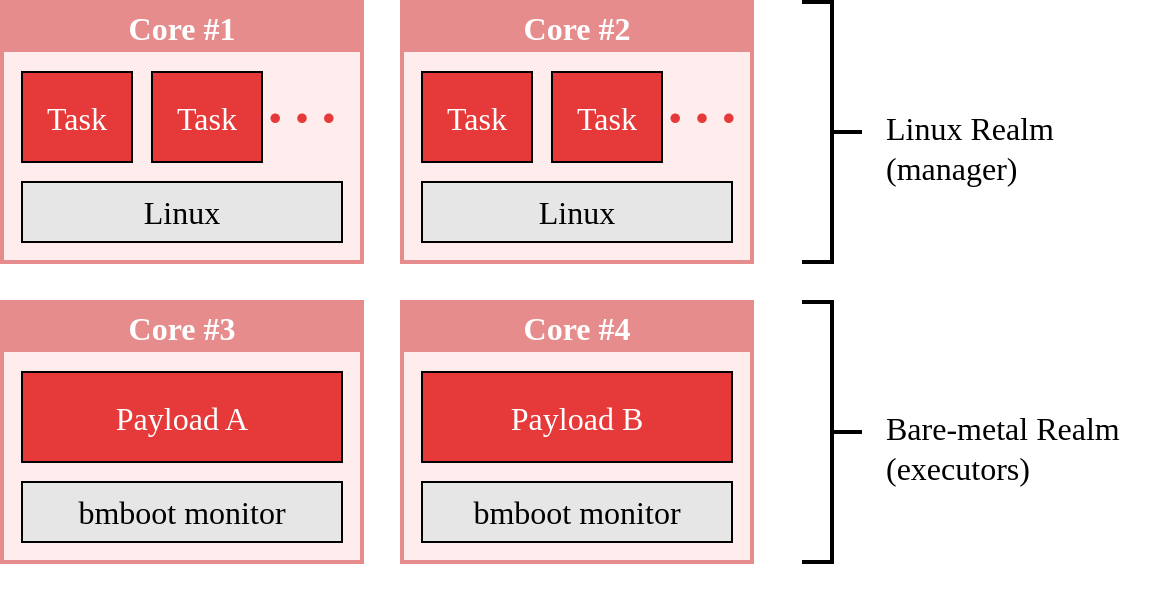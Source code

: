 <mxfile version="14.4.7-cern" type="device"><diagram id="ILKU74tJ1CzjINP-4jSX" name="Page-1"><mxGraphModel dx="1811" dy="982" grid="1" gridSize="10" guides="1" tooltips="1" connect="1" arrows="1" fold="1" page="1" pageScale="1" pageWidth="880" pageHeight="1200" math="0" shadow="0"><root><mxCell id="0"/><mxCell id="1" parent="0"/><mxCell id="FSl_JmWkVc3FRm8yuX5z-2" value="" style="rounded=0;whiteSpace=wrap;html=1;fontFamily=Helvetica Now Display;fontSize=16;strokeWidth=2;arcSize=7;glass=0;fillColor=#FFEDED;strokeColor=#E68C8C;" parent="1" vertex="1"><mxGeometry x="80" y="40" width="180" height="130" as="geometry"/></mxCell><mxCell id="FSl_JmWkVc3FRm8yuX5z-3" value="Core #1" style="rounded=0;whiteSpace=wrap;html=1;fontFamily=Helvetica Now Display;fontSize=16;strokeColor=none;fontStyle=1;fontColor=#FFFFFF;fillColor=#E68C8C;" parent="1" vertex="1"><mxGeometry x="80" y="40" width="180" height="25" as="geometry"/></mxCell><mxCell id="dSjnda8AL7bx_wddJfgz-1" value="" style="strokeWidth=2;html=1;shape=mxgraph.flowchart.annotation_2;align=left;labelPosition=right;pointerEvents=1;fontSize=16;fontColor=#808080;rotation=-180;" parent="1" vertex="1"><mxGeometry x="480" y="40" width="30" height="130" as="geometry"/></mxCell><mxCell id="dSjnda8AL7bx_wddJfgz-2" value="Linux Realm&lt;br&gt;(manager)" style="rounded=0;whiteSpace=wrap;html=1;fontFamily=Helvetica Now Display;fontSize=16;strokeColor=none;align=left;fillColor=none;" parent="1" vertex="1"><mxGeometry x="520" y="40" width="140" height="145" as="geometry"/></mxCell><mxCell id="dSjnda8AL7bx_wddJfgz-4" value="" style="strokeWidth=2;html=1;shape=mxgraph.flowchart.annotation_2;align=left;labelPosition=right;pointerEvents=1;fontSize=16;fontColor=#808080;rotation=-180;" parent="1" vertex="1"><mxGeometry x="480" y="190" width="30" height="130" as="geometry"/></mxCell><mxCell id="dSjnda8AL7bx_wddJfgz-5" value="Bare-metal Realm&lt;br&gt;(executors)" style="rounded=0;whiteSpace=wrap;html=1;fontFamily=Helvetica Now Display;fontSize=16;strokeColor=none;align=left;fillColor=none;" parent="1" vertex="1"><mxGeometry x="520" y="190" width="140" height="145" as="geometry"/></mxCell><mxCell id="xeytd2UYpofCu0DqDpcL-10" value="Linux" style="rounded=0;whiteSpace=wrap;html=1;fontFamily=Helvetica Now Display;fontSize=16;fillColor=#E6E6E6;" parent="1" vertex="1"><mxGeometry x="90" y="130" width="160" height="30" as="geometry"/></mxCell><mxCell id="xeytd2UYpofCu0DqDpcL-12" value="" style="rounded=0;whiteSpace=wrap;html=1;fontFamily=Helvetica Now Display;fontSize=16;strokeWidth=2;arcSize=7;glass=0;fillColor=#FFEDED;strokeColor=#E68C8C;" parent="1" vertex="1"><mxGeometry x="280" y="40" width="175" height="130" as="geometry"/></mxCell><mxCell id="xeytd2UYpofCu0DqDpcL-13" value="Core #2" style="rounded=0;whiteSpace=wrap;html=1;fontFamily=Helvetica Now Display;fontSize=16;strokeColor=none;fontStyle=1;fontColor=#FFFFFF;fillColor=#E68C8C;" parent="1" vertex="1"><mxGeometry x="280" y="40" width="175" height="25" as="geometry"/></mxCell><mxCell id="xeytd2UYpofCu0DqDpcL-14" value="Task" style="rounded=0;whiteSpace=wrap;html=1;fontFamily=Helvetica Now Display;fontSize=16;fontColor=#FFFFFF;verticalAlign=middle;spacingTop=0;fillColor=#E63A3A;" parent="1" vertex="1"><mxGeometry x="290" y="75" width="55" height="45" as="geometry"/></mxCell><mxCell id="xeytd2UYpofCu0DqDpcL-15" value="Task" style="rounded=0;whiteSpace=wrap;html=1;fontFamily=Helvetica Now Display;fontSize=16;fontColor=#FFFFFF;verticalAlign=middle;spacingTop=0;fillColor=#E63A3A;" parent="1" vertex="1"><mxGeometry x="355" y="75" width="55" height="45" as="geometry"/></mxCell><mxCell id="xeytd2UYpofCu0DqDpcL-16" value="…" style="text;html=1;strokeColor=none;fillColor=none;align=center;verticalAlign=bottom;whiteSpace=wrap;rounded=0;fontFamily=Helvetica Now Display;fontSize=40;fontColor=#E63A3A;" parent="1" vertex="1"><mxGeometry x="410" y="82.5" width="40" height="30" as="geometry"/></mxCell><mxCell id="xeytd2UYpofCu0DqDpcL-17" value="Linux" style="rounded=0;whiteSpace=wrap;html=1;fontFamily=Helvetica Now Display;fontSize=16;fillColor=#E6E6E6;" parent="1" vertex="1"><mxGeometry x="290" y="130" width="155" height="30" as="geometry"/></mxCell><mxCell id="xeytd2UYpofCu0DqDpcL-26" value="" style="rounded=0;whiteSpace=wrap;html=1;fontFamily=Helvetica Now Display;fontSize=16;strokeWidth=2;arcSize=7;glass=0;fillColor=#FFEDED;strokeColor=#E68C8C;" parent="1" vertex="1"><mxGeometry x="280" y="190" width="175" height="130" as="geometry"/></mxCell><mxCell id="xeytd2UYpofCu0DqDpcL-27" value="Core #4" style="rounded=0;whiteSpace=wrap;html=1;fontFamily=Helvetica Now Display;fontSize=16;strokeColor=none;fontStyle=1;fontColor=#FFFFFF;fillColor=#E68C8C;" parent="1" vertex="1"><mxGeometry x="280" y="190" width="175" height="25" as="geometry"/></mxCell><mxCell id="xeytd2UYpofCu0DqDpcL-28" value="Payload B" style="rounded=0;whiteSpace=wrap;html=1;fontFamily=Helvetica Now Display;fontSize=16;fontColor=#FFFFFF;verticalAlign=middle;spacingTop=0;fillColor=#E63A3A;" parent="1" vertex="1"><mxGeometry x="290" y="225" width="155" height="45" as="geometry"/></mxCell><mxCell id="xeytd2UYpofCu0DqDpcL-29" value="bmboot monitor" style="rounded=0;whiteSpace=wrap;html=1;fontFamily=Helvetica Now Display;fontSize=16;fillColor=#E6E6E6;" parent="1" vertex="1"><mxGeometry x="290" y="280" width="155" height="30" as="geometry"/></mxCell><mxCell id="xeytd2UYpofCu0DqDpcL-31" value="" style="rounded=0;whiteSpace=wrap;html=1;fontFamily=Helvetica Now Display;fontSize=16;strokeWidth=2;arcSize=7;glass=0;fillColor=#FFEDED;strokeColor=#E68C8C;" parent="1" vertex="1"><mxGeometry x="80" y="190" width="180" height="130" as="geometry"/></mxCell><mxCell id="xeytd2UYpofCu0DqDpcL-32" value="Core #3" style="rounded=0;whiteSpace=wrap;html=1;fontFamily=Helvetica Now Display;fontSize=16;strokeColor=none;fontStyle=1;fontColor=#FFFFFF;fillColor=#E68C8C;" parent="1" vertex="1"><mxGeometry x="80" y="190" width="180" height="25" as="geometry"/></mxCell><mxCell id="xeytd2UYpofCu0DqDpcL-33" value="Payload A" style="rounded=0;whiteSpace=wrap;html=1;fontFamily=Helvetica Now Display;fontSize=16;fontColor=#FFFFFF;verticalAlign=middle;spacingTop=0;fillColor=#E63A3A;" parent="1" vertex="1"><mxGeometry x="90" y="225" width="160" height="45" as="geometry"/></mxCell><mxCell id="xeytd2UYpofCu0DqDpcL-34" value="bmboot monitor" style="rounded=0;whiteSpace=wrap;html=1;fontFamily=Helvetica Now Display;fontSize=16;fillColor=#E6E6E6;" parent="1" vertex="1"><mxGeometry x="90" y="280" width="160" height="30" as="geometry"/></mxCell><mxCell id="xeytd2UYpofCu0DqDpcL-36" value="Task" style="rounded=0;whiteSpace=wrap;html=1;fontFamily=Helvetica Now Display;fontSize=16;fontColor=#FFFFFF;verticalAlign=middle;spacingTop=0;fillColor=#E63A3A;" parent="1" vertex="1"><mxGeometry x="90" y="75" width="55" height="45" as="geometry"/></mxCell><mxCell id="xeytd2UYpofCu0DqDpcL-37" value="Task" style="rounded=0;whiteSpace=wrap;html=1;fontFamily=Helvetica Now Display;fontSize=16;fontColor=#FFFFFF;verticalAlign=middle;spacingTop=0;fillColor=#E63A3A;" parent="1" vertex="1"><mxGeometry x="155" y="75" width="55" height="45" as="geometry"/></mxCell><mxCell id="xeytd2UYpofCu0DqDpcL-38" value="…" style="text;html=1;strokeColor=none;fillColor=none;align=center;verticalAlign=bottom;whiteSpace=wrap;rounded=0;fontFamily=Helvetica Now Display;fontSize=40;fontColor=#E63A3A;" parent="1" vertex="1"><mxGeometry x="210" y="82.5" width="40" height="30" as="geometry"/></mxCell></root></mxGraphModel></diagram></mxfile>